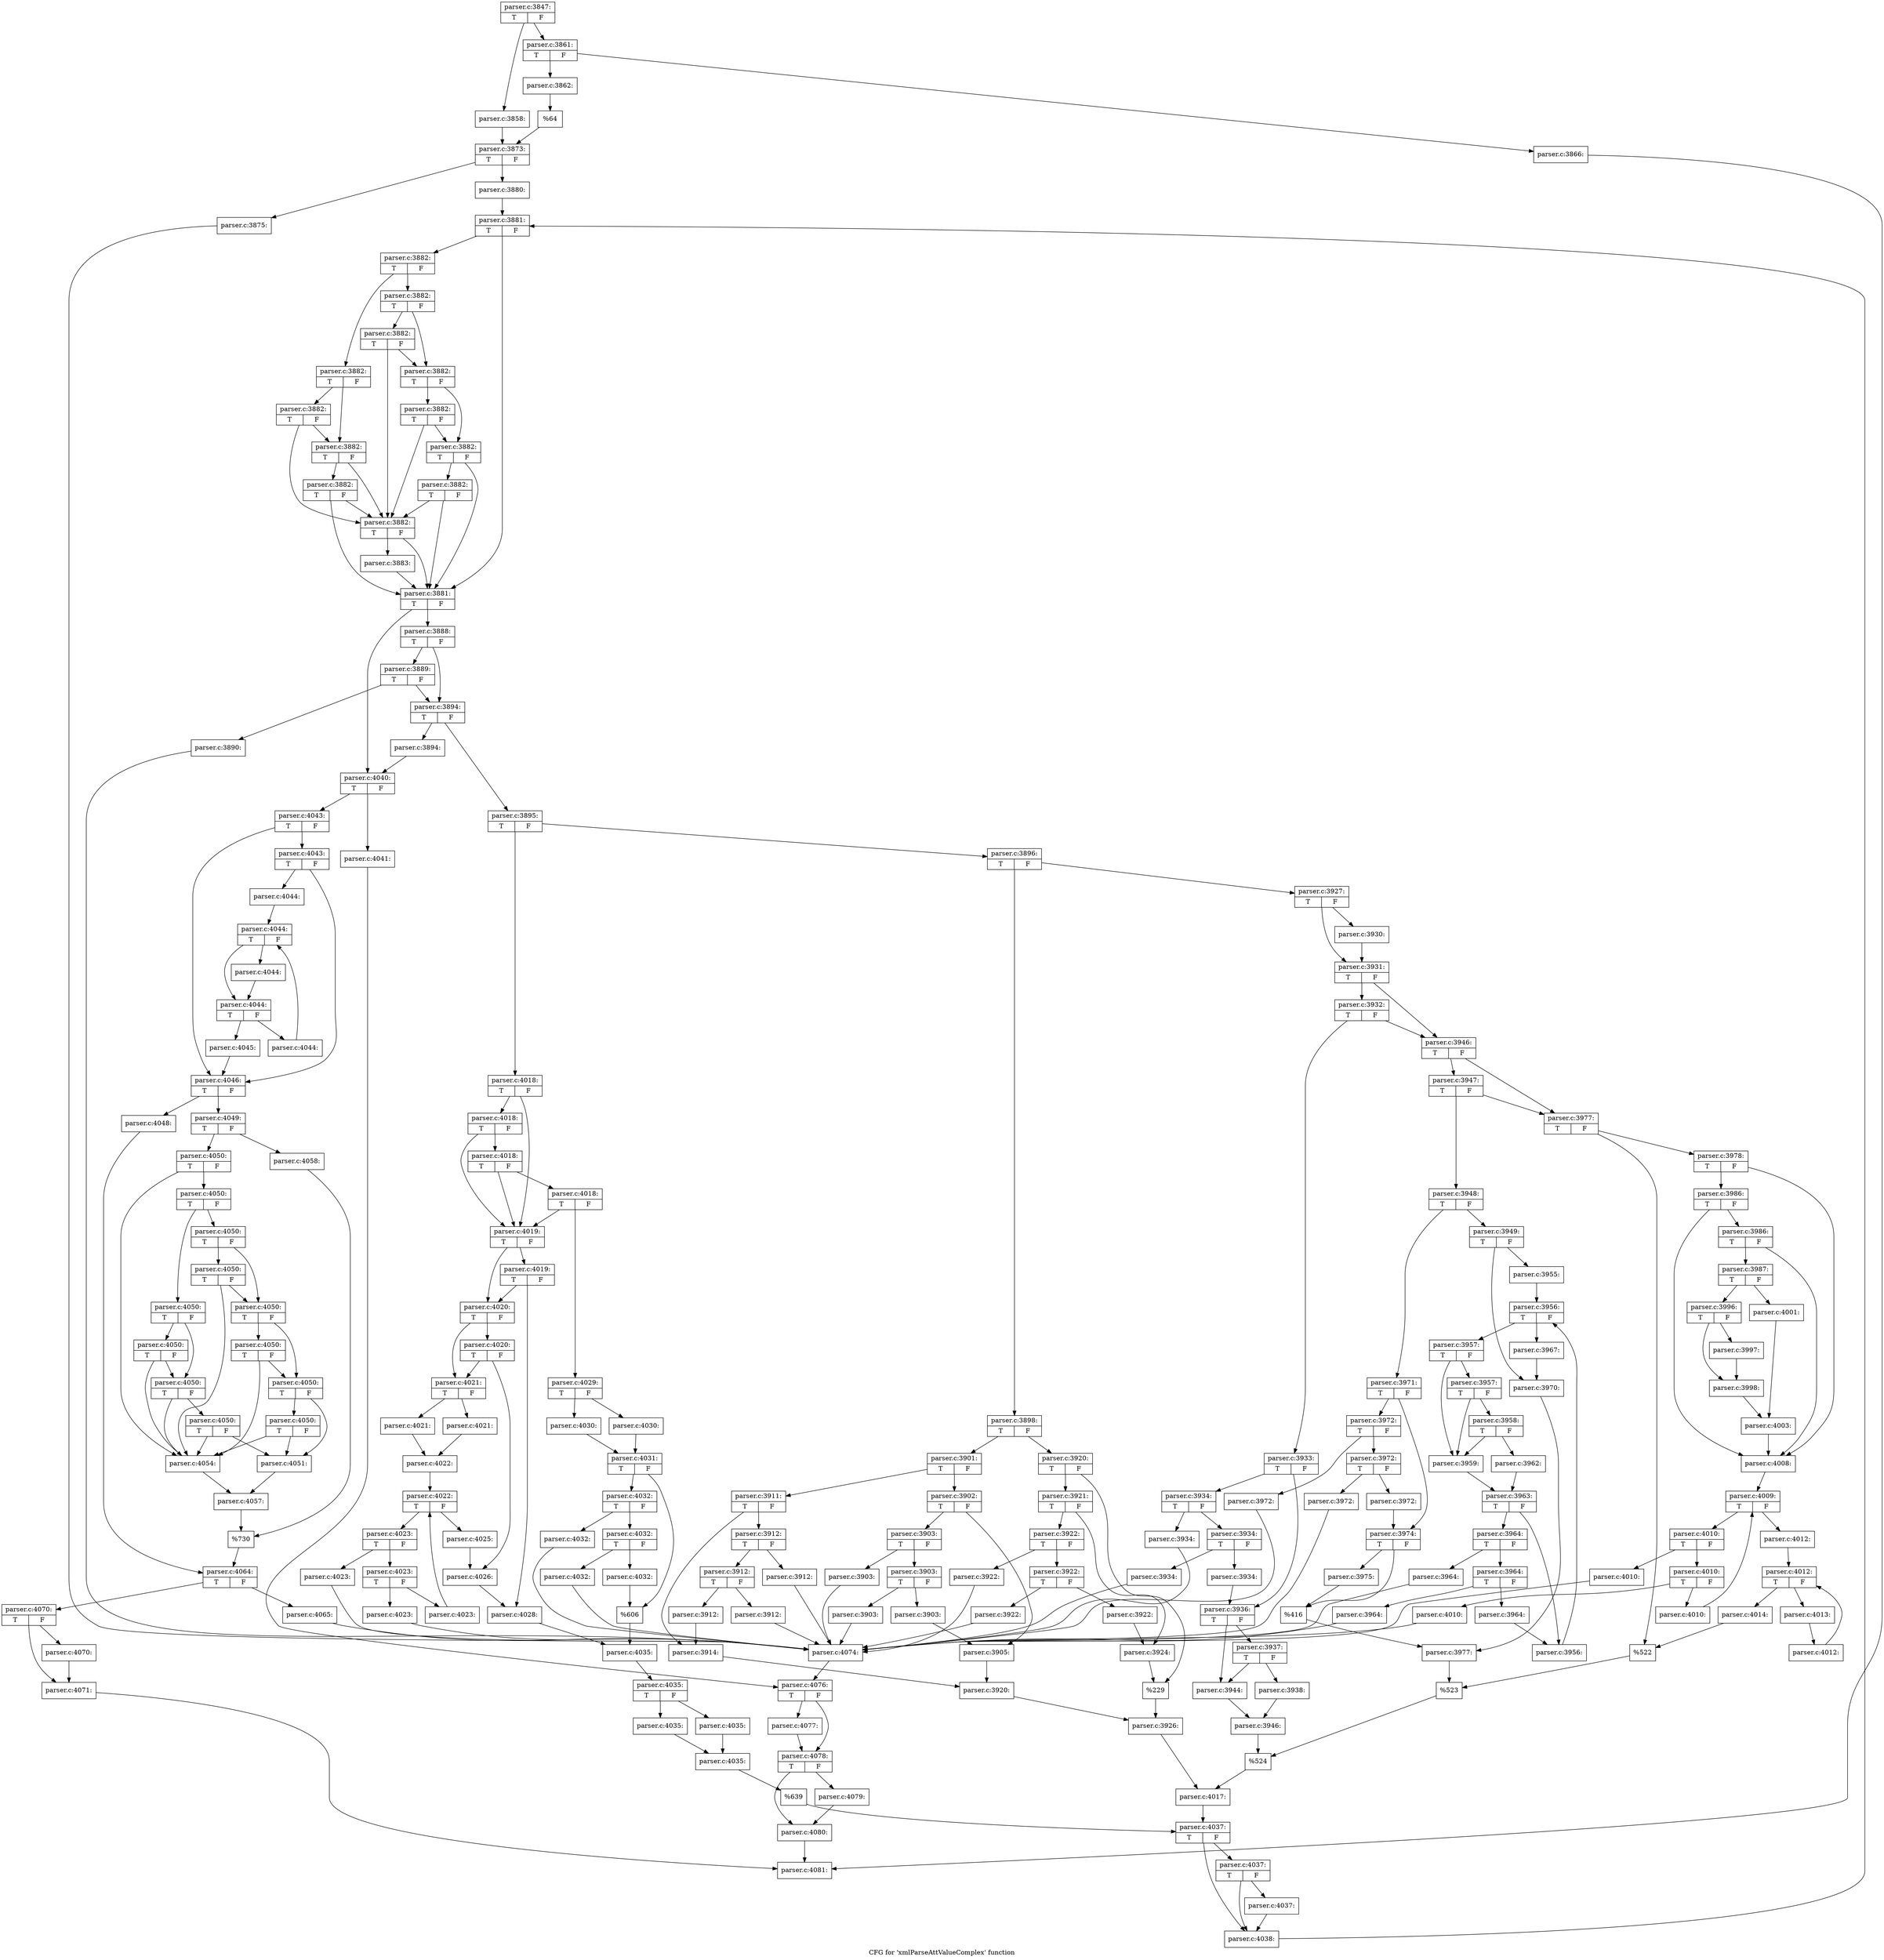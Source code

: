 digraph "CFG for 'xmlParseAttValueComplex' function" {
	label="CFG for 'xmlParseAttValueComplex' function";

	Node0x55d73c106d00 [shape=record,label="{parser.c:3847:|{<s0>T|<s1>F}}"];
	Node0x55d73c106d00 -> Node0x55d73c133800;
	Node0x55d73c106d00 -> Node0x55d73c1338a0;
	Node0x55d73c133800 [shape=record,label="{parser.c:3858:}"];
	Node0x55d73c133800 -> Node0x55d73c133850;
	Node0x55d73c1338a0 [shape=record,label="{parser.c:3861:|{<s0>T|<s1>F}}"];
	Node0x55d73c1338a0 -> Node0x55d73c1342a0;
	Node0x55d73c1338a0 -> Node0x55d73c134340;
	Node0x55d73c1342a0 [shape=record,label="{parser.c:3862:}"];
	Node0x55d73c1342a0 -> Node0x55d73c1342f0;
	Node0x55d73c134340 [shape=record,label="{parser.c:3866:}"];
	Node0x55d73c134340 -> Node0x55d73c106d50;
	Node0x55d73c1342f0 [shape=record,label="{%64}"];
	Node0x55d73c1342f0 -> Node0x55d73c133850;
	Node0x55d73c133850 [shape=record,label="{parser.c:3873:|{<s0>T|<s1>F}}"];
	Node0x55d73c133850 -> Node0x55d73c1357a0;
	Node0x55d73c133850 -> Node0x55d73c1357f0;
	Node0x55d73c1357a0 [shape=record,label="{parser.c:3875:}"];
	Node0x55d73c1357a0 -> Node0x55d73c136320;
	Node0x55d73c1357f0 [shape=record,label="{parser.c:3880:}"];
	Node0x55d73c1357f0 -> Node0x55d73c1365e0;
	Node0x55d73c1365e0 [shape=record,label="{parser.c:3881:|{<s0>T|<s1>F}}"];
	Node0x55d73c1365e0 -> Node0x55d73c136960;
	Node0x55d73c1365e0 -> Node0x55d73c136840;
	Node0x55d73c136960 [shape=record,label="{parser.c:3882:|{<s0>T|<s1>F}}"];
	Node0x55d73c136960 -> Node0x55d73c136fd0;
	Node0x55d73c136960 -> Node0x55d73c137020;
	Node0x55d73c136fd0 [shape=record,label="{parser.c:3882:|{<s0>T|<s1>F}}"];
	Node0x55d73c136fd0 -> Node0x55d73c137230;
	Node0x55d73c136fd0 -> Node0x55d73c1371e0;
	Node0x55d73c137230 [shape=record,label="{parser.c:3882:|{<s0>T|<s1>F}}"];
	Node0x55d73c137230 -> Node0x55d73c1368e0;
	Node0x55d73c137230 -> Node0x55d73c1371e0;
	Node0x55d73c1371e0 [shape=record,label="{parser.c:3882:|{<s0>T|<s1>F}}"];
	Node0x55d73c1371e0 -> Node0x55d73c1368e0;
	Node0x55d73c1371e0 -> Node0x55d73c137190;
	Node0x55d73c137190 [shape=record,label="{parser.c:3882:|{<s0>T|<s1>F}}"];
	Node0x55d73c137190 -> Node0x55d73c1368e0;
	Node0x55d73c137190 -> Node0x55d73c136840;
	Node0x55d73c137020 [shape=record,label="{parser.c:3882:|{<s0>T|<s1>F}}"];
	Node0x55d73c137020 -> Node0x55d73c1378e0;
	Node0x55d73c137020 -> Node0x55d73c137890;
	Node0x55d73c1378e0 [shape=record,label="{parser.c:3882:|{<s0>T|<s1>F}}"];
	Node0x55d73c1378e0 -> Node0x55d73c1368e0;
	Node0x55d73c1378e0 -> Node0x55d73c137890;
	Node0x55d73c137890 [shape=record,label="{parser.c:3882:|{<s0>T|<s1>F}}"];
	Node0x55d73c137890 -> Node0x55d73c137c10;
	Node0x55d73c137890 -> Node0x55d73c137840;
	Node0x55d73c137c10 [shape=record,label="{parser.c:3882:|{<s0>T|<s1>F}}"];
	Node0x55d73c137c10 -> Node0x55d73c1368e0;
	Node0x55d73c137c10 -> Node0x55d73c137840;
	Node0x55d73c137840 [shape=record,label="{parser.c:3882:|{<s0>T|<s1>F}}"];
	Node0x55d73c137840 -> Node0x55d73c137f40;
	Node0x55d73c137840 -> Node0x55d73c136840;
	Node0x55d73c137f40 [shape=record,label="{parser.c:3882:|{<s0>T|<s1>F}}"];
	Node0x55d73c137f40 -> Node0x55d73c1368e0;
	Node0x55d73c137f40 -> Node0x55d73c136840;
	Node0x55d73c1368e0 [shape=record,label="{parser.c:3882:|{<s0>T|<s1>F}}"];
	Node0x55d73c1368e0 -> Node0x55d73c136890;
	Node0x55d73c1368e0 -> Node0x55d73c136840;
	Node0x55d73c136890 [shape=record,label="{parser.c:3883:}"];
	Node0x55d73c136890 -> Node0x55d73c136840;
	Node0x55d73c136840 [shape=record,label="{parser.c:3881:|{<s0>T|<s1>F}}"];
	Node0x55d73c136840 -> Node0x55d73c138470;
	Node0x55d73c136840 -> Node0x55d73c1367c0;
	Node0x55d73c138470 [shape=record,label="{parser.c:3888:|{<s0>T|<s1>F}}"];
	Node0x55d73c138470 -> Node0x55d73c138bd0;
	Node0x55d73c138470 -> Node0x55d73c138b80;
	Node0x55d73c138bd0 [shape=record,label="{parser.c:3889:|{<s0>T|<s1>F}}"];
	Node0x55d73c138bd0 -> Node0x55d73c138b30;
	Node0x55d73c138bd0 -> Node0x55d73c138b80;
	Node0x55d73c138b30 [shape=record,label="{parser.c:3890:}"];
	Node0x55d73c138b30 -> Node0x55d73c136320;
	Node0x55d73c138b80 [shape=record,label="{parser.c:3894:|{<s0>T|<s1>F}}"];
	Node0x55d73c138b80 -> Node0x55d73c139670;
	Node0x55d73c138b80 -> Node0x55d73c1396c0;
	Node0x55d73c139670 [shape=record,label="{parser.c:3894:}"];
	Node0x55d73c139670 -> Node0x55d73c1367c0;
	Node0x55d73c1396c0 [shape=record,label="{parser.c:3895:|{<s0>T|<s1>F}}"];
	Node0x55d73c1396c0 -> Node0x55d73c139a70;
	Node0x55d73c1396c0 -> Node0x55d73c139b10;
	Node0x55d73c139a70 [shape=record,label="{parser.c:3896:|{<s0>T|<s1>F}}"];
	Node0x55d73c139a70 -> Node0x55d73c139fe0;
	Node0x55d73c139a70 -> Node0x55d73c13a080;
	Node0x55d73c139fe0 [shape=record,label="{parser.c:3898:|{<s0>T|<s1>F}}"];
	Node0x55d73c139fe0 -> Node0x55d73c13ab00;
	Node0x55d73c139fe0 -> Node0x55d73c13aba0;
	Node0x55d73c13ab00 [shape=record,label="{parser.c:3901:|{<s0>T|<s1>F}}"];
	Node0x55d73c13ab00 -> Node0x55d73c13af60;
	Node0x55d73c13ab00 -> Node0x55d73c13b000;
	Node0x55d73c13af60 [shape=record,label="{parser.c:3902:|{<s0>T|<s1>F}}"];
	Node0x55d73c13af60 -> Node0x55d73c13b3d0;
	Node0x55d73c13af60 -> Node0x55d73c13b420;
	Node0x55d73c13b3d0 [shape=record,label="{parser.c:3903:|{<s0>T|<s1>F}}"];
	Node0x55d73c13b3d0 -> Node0x55d73c13bfc0;
	Node0x55d73c13b3d0 -> Node0x55d73c13c010;
	Node0x55d73c13bfc0 [shape=record,label="{parser.c:3903:}"];
	Node0x55d73c13bfc0 -> Node0x55d73c136320;
	Node0x55d73c13c010 [shape=record,label="{parser.c:3903:|{<s0>T|<s1>F}}"];
	Node0x55d73c13c010 -> Node0x55d73c13c540;
	Node0x55d73c13c010 -> Node0x55d73c13c590;
	Node0x55d73c13c540 [shape=record,label="{parser.c:3903:}"];
	Node0x55d73c13c540 -> Node0x55d73c136320;
	Node0x55d73c13c590 [shape=record,label="{parser.c:3903:}"];
	Node0x55d73c13c590 -> Node0x55d73c13b420;
	Node0x55d73c13b420 [shape=record,label="{parser.c:3905:}"];
	Node0x55d73c13b420 -> Node0x55d73c13afb0;
	Node0x55d73c13b000 [shape=record,label="{parser.c:3911:|{<s0>T|<s1>F}}"];
	Node0x55d73c13b000 -> Node0x55d73c13d020;
	Node0x55d73c13b000 -> Node0x55d73c13d070;
	Node0x55d73c13d020 [shape=record,label="{parser.c:3912:|{<s0>T|<s1>F}}"];
	Node0x55d73c13d020 -> Node0x55d73c13dc10;
	Node0x55d73c13d020 -> Node0x55d73c13dc60;
	Node0x55d73c13dc10 [shape=record,label="{parser.c:3912:}"];
	Node0x55d73c13dc10 -> Node0x55d73c136320;
	Node0x55d73c13dc60 [shape=record,label="{parser.c:3912:|{<s0>T|<s1>F}}"];
	Node0x55d73c13dc60 -> Node0x55d73c13e190;
	Node0x55d73c13dc60 -> Node0x55d73c13e1e0;
	Node0x55d73c13e190 [shape=record,label="{parser.c:3912:}"];
	Node0x55d73c13e190 -> Node0x55d73c136320;
	Node0x55d73c13e1e0 [shape=record,label="{parser.c:3912:}"];
	Node0x55d73c13e1e0 -> Node0x55d73c13d070;
	Node0x55d73c13d070 [shape=record,label="{parser.c:3914:}"];
	Node0x55d73c13d070 -> Node0x55d73c13afb0;
	Node0x55d73c13afb0 [shape=record,label="{parser.c:3920:}"];
	Node0x55d73c13afb0 -> Node0x55d73c13ab50;
	Node0x55d73c13aba0 [shape=record,label="{parser.c:3920:|{<s0>T|<s1>F}}"];
	Node0x55d73c13aba0 -> Node0x55d73c13fbf0;
	Node0x55d73c13aba0 -> Node0x55d73c13fc40;
	Node0x55d73c13fbf0 [shape=record,label="{parser.c:3921:|{<s0>T|<s1>F}}"];
	Node0x55d73c13fbf0 -> Node0x55d73c140000;
	Node0x55d73c13fbf0 -> Node0x55d73c140050;
	Node0x55d73c140000 [shape=record,label="{parser.c:3922:|{<s0>T|<s1>F}}"];
	Node0x55d73c140000 -> Node0x55d73c140b90;
	Node0x55d73c140000 -> Node0x55d73c140be0;
	Node0x55d73c140b90 [shape=record,label="{parser.c:3922:}"];
	Node0x55d73c140b90 -> Node0x55d73c136320;
	Node0x55d73c140be0 [shape=record,label="{parser.c:3922:|{<s0>T|<s1>F}}"];
	Node0x55d73c140be0 -> Node0x55d73c141110;
	Node0x55d73c140be0 -> Node0x55d73c141160;
	Node0x55d73c141110 [shape=record,label="{parser.c:3922:}"];
	Node0x55d73c141110 -> Node0x55d73c136320;
	Node0x55d73c141160 [shape=record,label="{parser.c:3922:}"];
	Node0x55d73c141160 -> Node0x55d73c140050;
	Node0x55d73c140050 [shape=record,label="{parser.c:3924:}"];
	Node0x55d73c140050 -> Node0x55d73c13fc40;
	Node0x55d73c13fc40 [shape=record,label="{%229}"];
	Node0x55d73c13fc40 -> Node0x55d73c13ab50;
	Node0x55d73c13ab50 [shape=record,label="{parser.c:3926:}"];
	Node0x55d73c13ab50 -> Node0x55d73c13a030;
	Node0x55d73c13a080 [shape=record,label="{parser.c:3927:|{<s0>T|<s1>F}}"];
	Node0x55d73c13a080 -> Node0x55d73c142c10;
	Node0x55d73c13a080 -> Node0x55d73c142c60;
	Node0x55d73c142c10 [shape=record,label="{parser.c:3930:}"];
	Node0x55d73c142c10 -> Node0x55d73c142c60;
	Node0x55d73c142c60 [shape=record,label="{parser.c:3931:|{<s0>T|<s1>F}}"];
	Node0x55d73c142c60 -> Node0x55d73c1435e0;
	Node0x55d73c142c60 -> Node0x55d73c143590;
	Node0x55d73c1435e0 [shape=record,label="{parser.c:3932:|{<s0>T|<s1>F}}"];
	Node0x55d73c1435e0 -> Node0x55d73c1434f0;
	Node0x55d73c1435e0 -> Node0x55d73c143590;
	Node0x55d73c1434f0 [shape=record,label="{parser.c:3933:|{<s0>T|<s1>F}}"];
	Node0x55d73c1434f0 -> Node0x55d73c143d00;
	Node0x55d73c1434f0 -> Node0x55d73c143d50;
	Node0x55d73c143d00 [shape=record,label="{parser.c:3934:|{<s0>T|<s1>F}}"];
	Node0x55d73c143d00 -> Node0x55d73c1447b0;
	Node0x55d73c143d00 -> Node0x55d73c144800;
	Node0x55d73c1447b0 [shape=record,label="{parser.c:3934:}"];
	Node0x55d73c1447b0 -> Node0x55d73c136320;
	Node0x55d73c144800 [shape=record,label="{parser.c:3934:|{<s0>T|<s1>F}}"];
	Node0x55d73c144800 -> Node0x55d73c144d30;
	Node0x55d73c144800 -> Node0x55d73c144d80;
	Node0x55d73c144d30 [shape=record,label="{parser.c:3934:}"];
	Node0x55d73c144d30 -> Node0x55d73c136320;
	Node0x55d73c144d80 [shape=record,label="{parser.c:3934:}"];
	Node0x55d73c144d80 -> Node0x55d73c143d50;
	Node0x55d73c143d50 [shape=record,label="{parser.c:3936:|{<s0>T|<s1>F}}"];
	Node0x55d73c143d50 -> Node0x55d73c145410;
	Node0x55d73c143d50 -> Node0x55d73c1453c0;
	Node0x55d73c145410 [shape=record,label="{parser.c:3937:|{<s0>T|<s1>F}}"];
	Node0x55d73c145410 -> Node0x55d73c145320;
	Node0x55d73c145410 -> Node0x55d73c1453c0;
	Node0x55d73c145320 [shape=record,label="{parser.c:3938:}"];
	Node0x55d73c145320 -> Node0x55d73c145370;
	Node0x55d73c1453c0 [shape=record,label="{parser.c:3944:}"];
	Node0x55d73c1453c0 -> Node0x55d73c145370;
	Node0x55d73c145370 [shape=record,label="{parser.c:3946:}"];
	Node0x55d73c145370 -> Node0x55d73c143540;
	Node0x55d73c143590 [shape=record,label="{parser.c:3946:|{<s0>T|<s1>F}}"];
	Node0x55d73c143590 -> Node0x55d73c147ab0;
	Node0x55d73c143590 -> Node0x55d73c147a60;
	Node0x55d73c147ab0 [shape=record,label="{parser.c:3947:|{<s0>T|<s1>F}}"];
	Node0x55d73c147ab0 -> Node0x55d73c1479c0;
	Node0x55d73c147ab0 -> Node0x55d73c147a60;
	Node0x55d73c1479c0 [shape=record,label="{parser.c:3948:|{<s0>T|<s1>F}}"];
	Node0x55d73c1479c0 -> Node0x55d73c1418a0;
	Node0x55d73c1479c0 -> Node0x55d73c147fe0;
	Node0x55d73c1418a0 [shape=record,label="{parser.c:3949:|{<s0>T|<s1>F}}"];
	Node0x55d73c1418a0 -> Node0x55d73c148eb0;
	Node0x55d73c1418a0 -> Node0x55d73c148f00;
	Node0x55d73c148eb0 [shape=record,label="{parser.c:3955:}"];
	Node0x55d73c148eb0 -> Node0x55d73c149360;
	Node0x55d73c149360 [shape=record,label="{parser.c:3956:|{<s0>T|<s1>F}}"];
	Node0x55d73c149360 -> Node0x55d73c149810;
	Node0x55d73c149360 -> Node0x55d73c149580;
	Node0x55d73c149810 [shape=record,label="{parser.c:3957:|{<s0>T|<s1>F}}"];
	Node0x55d73c149810 -> Node0x55d73c149a00;
	Node0x55d73c149810 -> Node0x55d73c149b70;
	Node0x55d73c149b70 [shape=record,label="{parser.c:3957:|{<s0>T|<s1>F}}"];
	Node0x55d73c149b70 -> Node0x55d73c149a00;
	Node0x55d73c149b70 -> Node0x55d73c149af0;
	Node0x55d73c149af0 [shape=record,label="{parser.c:3958:|{<s0>T|<s1>F}}"];
	Node0x55d73c149af0 -> Node0x55d73c149a00;
	Node0x55d73c149af0 -> Node0x55d73c149aa0;
	Node0x55d73c149a00 [shape=record,label="{parser.c:3959:}"];
	Node0x55d73c149a00 -> Node0x55d73c149a50;
	Node0x55d73c149aa0 [shape=record,label="{parser.c:3962:}"];
	Node0x55d73c149aa0 -> Node0x55d73c149a50;
	Node0x55d73c149a50 [shape=record,label="{parser.c:3963:|{<s0>T|<s1>F}}"];
	Node0x55d73c149a50 -> Node0x55d73c14b1f0;
	Node0x55d73c149a50 -> Node0x55d73c14b240;
	Node0x55d73c14b1f0 [shape=record,label="{parser.c:3964:|{<s0>T|<s1>F}}"];
	Node0x55d73c14b1f0 -> Node0x55d73c14bc70;
	Node0x55d73c14b1f0 -> Node0x55d73c14bcc0;
	Node0x55d73c14bc70 [shape=record,label="{parser.c:3964:}"];
	Node0x55d73c14bc70 -> Node0x55d73c136320;
	Node0x55d73c14bcc0 [shape=record,label="{parser.c:3964:|{<s0>T|<s1>F}}"];
	Node0x55d73c14bcc0 -> Node0x55d73c14c1f0;
	Node0x55d73c14bcc0 -> Node0x55d73c14c240;
	Node0x55d73c14c1f0 [shape=record,label="{parser.c:3964:}"];
	Node0x55d73c14c1f0 -> Node0x55d73c136320;
	Node0x55d73c14c240 [shape=record,label="{parser.c:3964:}"];
	Node0x55d73c14c240 -> Node0x55d73c14b240;
	Node0x55d73c14b240 [shape=record,label="{parser.c:3956:}"];
	Node0x55d73c14b240 -> Node0x55d73c149360;
	Node0x55d73c149580 [shape=record,label="{parser.c:3967:}"];
	Node0x55d73c149580 -> Node0x55d73c148f00;
	Node0x55d73c148f00 [shape=record,label="{parser.c:3970:}"];
	Node0x55d73c148f00 -> Node0x55d73c147f90;
	Node0x55d73c147fe0 [shape=record,label="{parser.c:3971:|{<s0>T|<s1>F}}"];
	Node0x55d73c147fe0 -> Node0x55d73c14cd50;
	Node0x55d73c147fe0 -> Node0x55d73c14cda0;
	Node0x55d73c14cd50 [shape=record,label="{parser.c:3972:|{<s0>T|<s1>F}}"];
	Node0x55d73c14cd50 -> Node0x55d73c14d860;
	Node0x55d73c14cd50 -> Node0x55d73c14d8b0;
	Node0x55d73c14d860 [shape=record,label="{parser.c:3972:}"];
	Node0x55d73c14d860 -> Node0x55d73c136320;
	Node0x55d73c14d8b0 [shape=record,label="{parser.c:3972:|{<s0>T|<s1>F}}"];
	Node0x55d73c14d8b0 -> Node0x55d73c14dde0;
	Node0x55d73c14d8b0 -> Node0x55d73c14de30;
	Node0x55d73c14dde0 [shape=record,label="{parser.c:3972:}"];
	Node0x55d73c14dde0 -> Node0x55d73c136320;
	Node0x55d73c14de30 [shape=record,label="{parser.c:3972:}"];
	Node0x55d73c14de30 -> Node0x55d73c14cda0;
	Node0x55d73c14cda0 [shape=record,label="{parser.c:3974:|{<s0>T|<s1>F}}"];
	Node0x55d73c14cda0 -> Node0x55d73c14e3d0;
	Node0x55d73c14cda0 -> Node0x55d73c14e420;
	Node0x55d73c14e3d0 [shape=record,label="{parser.c:3975:}"];
	Node0x55d73c14e3d0 -> Node0x55d73c14e420;
	Node0x55d73c14e420 [shape=record,label="{%416}"];
	Node0x55d73c14e420 -> Node0x55d73c147f90;
	Node0x55d73c147f90 [shape=record,label="{parser.c:3977:}"];
	Node0x55d73c147f90 -> Node0x55d73c147a10;
	Node0x55d73c147a60 [shape=record,label="{parser.c:3977:|{<s0>T|<s1>F}}"];
	Node0x55d73c147a60 -> Node0x55d73c14f0f0;
	Node0x55d73c147a60 -> Node0x55d73c14f140;
	Node0x55d73c14f0f0 [shape=record,label="{parser.c:3978:|{<s0>T|<s1>F}}"];
	Node0x55d73c14f0f0 -> Node0x55d73c150030;
	Node0x55d73c14f0f0 -> Node0x55d73c14ff60;
	Node0x55d73c150030 [shape=record,label="{parser.c:3986:|{<s0>T|<s1>F}}"];
	Node0x55d73c150030 -> Node0x55d73c14ffb0;
	Node0x55d73c150030 -> Node0x55d73c14ff60;
	Node0x55d73c14ffb0 [shape=record,label="{parser.c:3986:|{<s0>T|<s1>F}}"];
	Node0x55d73c14ffb0 -> Node0x55d73c14ff10;
	Node0x55d73c14ffb0 -> Node0x55d73c14ff60;
	Node0x55d73c14ff10 [shape=record,label="{parser.c:3987:|{<s0>T|<s1>F}}"];
	Node0x55d73c14ff10 -> Node0x55d73c1522c0;
	Node0x55d73c14ff10 -> Node0x55d73c152360;
	Node0x55d73c1522c0 [shape=record,label="{parser.c:3996:|{<s0>T|<s1>F}}"];
	Node0x55d73c1522c0 -> Node0x55d73c152720;
	Node0x55d73c1522c0 -> Node0x55d73c152770;
	Node0x55d73c152720 [shape=record,label="{parser.c:3997:}"];
	Node0x55d73c152720 -> Node0x55d73c152770;
	Node0x55d73c152770 [shape=record,label="{parser.c:3998:}"];
	Node0x55d73c152770 -> Node0x55d73c152310;
	Node0x55d73c152360 [shape=record,label="{parser.c:4001:}"];
	Node0x55d73c152360 -> Node0x55d73c152310;
	Node0x55d73c152310 [shape=record,label="{parser.c:4003:}"];
	Node0x55d73c152310 -> Node0x55d73c14ff60;
	Node0x55d73c14ff60 [shape=record,label="{parser.c:4008:}"];
	Node0x55d73c14ff60 -> Node0x55d73c153b30;
	Node0x55d73c153b30 [shape=record,label="{parser.c:4009:|{<s0>T|<s1>F}}"];
	Node0x55d73c153b30 -> Node0x55d73c154150;
	Node0x55d73c153b30 -> Node0x55d73c153d50;
	Node0x55d73c154150 [shape=record,label="{parser.c:4010:|{<s0>T|<s1>F}}"];
	Node0x55d73c154150 -> Node0x55d73c154b20;
	Node0x55d73c154150 -> Node0x55d73c154b70;
	Node0x55d73c154b20 [shape=record,label="{parser.c:4010:}"];
	Node0x55d73c154b20 -> Node0x55d73c136320;
	Node0x55d73c154b70 [shape=record,label="{parser.c:4010:|{<s0>T|<s1>F}}"];
	Node0x55d73c154b70 -> Node0x55d73c1550a0;
	Node0x55d73c154b70 -> Node0x55d73c1550f0;
	Node0x55d73c1550a0 [shape=record,label="{parser.c:4010:}"];
	Node0x55d73c1550a0 -> Node0x55d73c136320;
	Node0x55d73c1550f0 [shape=record,label="{parser.c:4010:}"];
	Node0x55d73c1550f0 -> Node0x55d73c153b30;
	Node0x55d73c153d50 [shape=record,label="{parser.c:4012:}"];
	Node0x55d73c153d50 -> Node0x55d73c155650;
	Node0x55d73c155650 [shape=record,label="{parser.c:4012:|{<s0>T|<s1>F}}"];
	Node0x55d73c155650 -> Node0x55d73c155930;
	Node0x55d73c155650 -> Node0x55d73c155600;
	Node0x55d73c155930 [shape=record,label="{parser.c:4013:}"];
	Node0x55d73c155930 -> Node0x55d73c1558a0;
	Node0x55d73c1558a0 [shape=record,label="{parser.c:4012:}"];
	Node0x55d73c1558a0 -> Node0x55d73c155650;
	Node0x55d73c155600 [shape=record,label="{parser.c:4014:}"];
	Node0x55d73c155600 -> Node0x55d73c14f140;
	Node0x55d73c14f140 [shape=record,label="{%522}"];
	Node0x55d73c14f140 -> Node0x55d73c147a10;
	Node0x55d73c147a10 [shape=record,label="{%523}"];
	Node0x55d73c147a10 -> Node0x55d73c143540;
	Node0x55d73c143540 [shape=record,label="{%524}"];
	Node0x55d73c143540 -> Node0x55d73c13a030;
	Node0x55d73c13a030 [shape=record,label="{parser.c:4017:}"];
	Node0x55d73c13a030 -> Node0x55d73c139ac0;
	Node0x55d73c139b10 [shape=record,label="{parser.c:4018:|{<s0>T|<s1>F}}"];
	Node0x55d73c139b10 -> Node0x55d73c156c10;
	Node0x55d73c139b10 -> Node0x55d73c156e00;
	Node0x55d73c156e00 [shape=record,label="{parser.c:4018:|{<s0>T|<s1>F}}"];
	Node0x55d73c156e00 -> Node0x55d73c156c10;
	Node0x55d73c156e00 -> Node0x55d73c156d80;
	Node0x55d73c156d80 [shape=record,label="{parser.c:4018:|{<s0>T|<s1>F}}"];
	Node0x55d73c156d80 -> Node0x55d73c156c10;
	Node0x55d73c156d80 -> Node0x55d73c156d00;
	Node0x55d73c156d00 [shape=record,label="{parser.c:4018:|{<s0>T|<s1>F}}"];
	Node0x55d73c156d00 -> Node0x55d73c156c10;
	Node0x55d73c156d00 -> Node0x55d73c156cb0;
	Node0x55d73c156c10 [shape=record,label="{parser.c:4019:|{<s0>T|<s1>F}}"];
	Node0x55d73c156c10 -> Node0x55d73c1577f0;
	Node0x55d73c156c10 -> Node0x55d73c157890;
	Node0x55d73c157890 [shape=record,label="{parser.c:4019:|{<s0>T|<s1>F}}"];
	Node0x55d73c157890 -> Node0x55d73c157840;
	Node0x55d73c157890 -> Node0x55d73c1577f0;
	Node0x55d73c1577f0 [shape=record,label="{parser.c:4020:|{<s0>T|<s1>F}}"];
	Node0x55d73c1577f0 -> Node0x55d73c157e00;
	Node0x55d73c1577f0 -> Node0x55d73c157d60;
	Node0x55d73c157e00 [shape=record,label="{parser.c:4020:|{<s0>T|<s1>F}}"];
	Node0x55d73c157e00 -> Node0x55d73c157db0;
	Node0x55d73c157e00 -> Node0x55d73c157d60;
	Node0x55d73c157d60 [shape=record,label="{parser.c:4021:|{<s0>T|<s1>F}}"];
	Node0x55d73c157d60 -> Node0x55d73c1582a0;
	Node0x55d73c157d60 -> Node0x55d73c158340;
	Node0x55d73c1582a0 [shape=record,label="{parser.c:4021:}"];
	Node0x55d73c1582a0 -> Node0x55d73c1582f0;
	Node0x55d73c158340 [shape=record,label="{parser.c:4021:}"];
	Node0x55d73c158340 -> Node0x55d73c1582f0;
	Node0x55d73c1582f0 [shape=record,label="{parser.c:4022:}"];
	Node0x55d73c1582f0 -> Node0x55d73c158ce0;
	Node0x55d73c158ce0 [shape=record,label="{parser.c:4022:|{<s0>T|<s1>F}}"];
	Node0x55d73c158ce0 -> Node0x55d73c159120;
	Node0x55d73c158ce0 -> Node0x55d73c158ec0;
	Node0x55d73c159120 [shape=record,label="{parser.c:4023:|{<s0>T|<s1>F}}"];
	Node0x55d73c159120 -> Node0x55d73c1599b0;
	Node0x55d73c159120 -> Node0x55d73c159a00;
	Node0x55d73c1599b0 [shape=record,label="{parser.c:4023:}"];
	Node0x55d73c1599b0 -> Node0x55d73c136320;
	Node0x55d73c159a00 [shape=record,label="{parser.c:4023:|{<s0>T|<s1>F}}"];
	Node0x55d73c159a00 -> Node0x55d73c159f30;
	Node0x55d73c159a00 -> Node0x55d73c159f80;
	Node0x55d73c159f30 [shape=record,label="{parser.c:4023:}"];
	Node0x55d73c159f30 -> Node0x55d73c136320;
	Node0x55d73c159f80 [shape=record,label="{parser.c:4023:}"];
	Node0x55d73c159f80 -> Node0x55d73c158ce0;
	Node0x55d73c158ec0 [shape=record,label="{parser.c:4025:}"];
	Node0x55d73c158ec0 -> Node0x55d73c157db0;
	Node0x55d73c157db0 [shape=record,label="{parser.c:4026:}"];
	Node0x55d73c157db0 -> Node0x55d73c157840;
	Node0x55d73c157840 [shape=record,label="{parser.c:4028:}"];
	Node0x55d73c157840 -> Node0x55d73c156c60;
	Node0x55d73c156cb0 [shape=record,label="{parser.c:4029:|{<s0>T|<s1>F}}"];
	Node0x55d73c156cb0 -> Node0x55d73c15aa20;
	Node0x55d73c156cb0 -> Node0x55d73c15aac0;
	Node0x55d73c15aa20 [shape=record,label="{parser.c:4030:}"];
	Node0x55d73c15aa20 -> Node0x55d73c15aa70;
	Node0x55d73c15aac0 [shape=record,label="{parser.c:4030:}"];
	Node0x55d73c15aac0 -> Node0x55d73c15aa70;
	Node0x55d73c15aa70 [shape=record,label="{parser.c:4031:|{<s0>T|<s1>F}}"];
	Node0x55d73c15aa70 -> Node0x55d73c15b5b0;
	Node0x55d73c15aa70 -> Node0x55d73c15b600;
	Node0x55d73c15b5b0 [shape=record,label="{parser.c:4032:|{<s0>T|<s1>F}}"];
	Node0x55d73c15b5b0 -> Node0x55d73c15c1a0;
	Node0x55d73c15b5b0 -> Node0x55d73c15c1f0;
	Node0x55d73c15c1a0 [shape=record,label="{parser.c:4032:}"];
	Node0x55d73c15c1a0 -> Node0x55d73c136320;
	Node0x55d73c15c1f0 [shape=record,label="{parser.c:4032:|{<s0>T|<s1>F}}"];
	Node0x55d73c15c1f0 -> Node0x55d73c15c720;
	Node0x55d73c15c1f0 -> Node0x55d73c15c770;
	Node0x55d73c15c720 [shape=record,label="{parser.c:4032:}"];
	Node0x55d73c15c720 -> Node0x55d73c136320;
	Node0x55d73c15c770 [shape=record,label="{parser.c:4032:}"];
	Node0x55d73c15c770 -> Node0x55d73c15b600;
	Node0x55d73c15b600 [shape=record,label="{%606}"];
	Node0x55d73c15b600 -> Node0x55d73c156c60;
	Node0x55d73c156c60 [shape=record,label="{parser.c:4035:}"];
	Node0x55d73c156c60 -> Node0x55d73c15cea0;
	Node0x55d73c15cea0 [shape=record,label="{parser.c:4035:|{<s0>T|<s1>F}}"];
	Node0x55d73c15cea0 -> Node0x55d73c15d100;
	Node0x55d73c15cea0 -> Node0x55d73c15d1a0;
	Node0x55d73c15d100 [shape=record,label="{parser.c:4035:}"];
	Node0x55d73c15d100 -> Node0x55d73c15d150;
	Node0x55d73c15d1a0 [shape=record,label="{parser.c:4035:}"];
	Node0x55d73c15d1a0 -> Node0x55d73c15d150;
	Node0x55d73c15d150 [shape=record,label="{parser.c:4035:}"];
	Node0x55d73c15d150 -> Node0x55d73c15ce00;
	Node0x55d73c15ce00 [shape=record,label="{%639}"];
	Node0x55d73c15ce00 -> Node0x55d73c139ac0;
	Node0x55d73c139ac0 [shape=record,label="{parser.c:4037:|{<s0>T|<s1>F}}"];
	Node0x55d73c139ac0 -> Node0x55d73c15e600;
	Node0x55d73c139ac0 -> Node0x55d73c15e5b0;
	Node0x55d73c15e600 [shape=record,label="{parser.c:4037:|{<s0>T|<s1>F}}"];
	Node0x55d73c15e600 -> Node0x55d73c15ce50;
	Node0x55d73c15e600 -> Node0x55d73c15e5b0;
	Node0x55d73c15ce50 [shape=record,label="{parser.c:4037:}"];
	Node0x55d73c15ce50 -> Node0x55d73c15e5b0;
	Node0x55d73c15e5b0 [shape=record,label="{parser.c:4038:}"];
	Node0x55d73c15e5b0 -> Node0x55d73c1365e0;
	Node0x55d73c1367c0 [shape=record,label="{parser.c:4040:|{<s0>T|<s1>F}}"];
	Node0x55d73c1367c0 -> Node0x55d73c15f490;
	Node0x55d73c1367c0 -> Node0x55d73c15f4e0;
	Node0x55d73c15f490 [shape=record,label="{parser.c:4041:}"];
	Node0x55d73c15f490 -> Node0x55d73c15f8f0;
	Node0x55d73c15f4e0 [shape=record,label="{parser.c:4043:|{<s0>T|<s1>F}}"];
	Node0x55d73c15f4e0 -> Node0x55d73c15fab0;
	Node0x55d73c15f4e0 -> Node0x55d73c15fa60;
	Node0x55d73c15fab0 [shape=record,label="{parser.c:4043:|{<s0>T|<s1>F}}"];
	Node0x55d73c15fab0 -> Node0x55d73c15fa10;
	Node0x55d73c15fab0 -> Node0x55d73c15fa60;
	Node0x55d73c15fa10 [shape=record,label="{parser.c:4044:}"];
	Node0x55d73c15fa10 -> Node0x55d73c15ff70;
	Node0x55d73c15ff70 [shape=record,label="{parser.c:4044:|{<s0>T|<s1>F}}"];
	Node0x55d73c15ff70 -> Node0x55d73c160260;
	Node0x55d73c15ff70 -> Node0x55d73c160210;
	Node0x55d73c160260 [shape=record,label="{parser.c:4044:}"];
	Node0x55d73c160260 -> Node0x55d73c160210;
	Node0x55d73c160210 [shape=record,label="{parser.c:4044:|{<s0>T|<s1>F}}"];
	Node0x55d73c160210 -> Node0x55d73c160980;
	Node0x55d73c160210 -> Node0x55d73c160190;
	Node0x55d73c160980 [shape=record,label="{parser.c:4044:}"];
	Node0x55d73c160980 -> Node0x55d73c15ff70;
	Node0x55d73c160190 [shape=record,label="{parser.c:4045:}"];
	Node0x55d73c160190 -> Node0x55d73c15fa60;
	Node0x55d73c15fa60 [shape=record,label="{parser.c:4046:|{<s0>T|<s1>F}}"];
	Node0x55d73c15fa60 -> Node0x55d73c161040;
	Node0x55d73c15fa60 -> Node0x55d73c1610e0;
	Node0x55d73c161040 [shape=record,label="{parser.c:4048:}"];
	Node0x55d73c161040 -> Node0x55d73c161090;
	Node0x55d73c1610e0 [shape=record,label="{parser.c:4049:|{<s0>T|<s1>F}}"];
	Node0x55d73c1610e0 -> Node0x55d73c1619a0;
	Node0x55d73c1610e0 -> Node0x55d73c161a40;
	Node0x55d73c1619a0 [shape=record,label="{parser.c:4050:|{<s0>T|<s1>F}}"];
	Node0x55d73c1619a0 -> Node0x55d73c162270;
	Node0x55d73c1619a0 -> Node0x55d73c162220;
	Node0x55d73c162270 [shape=record,label="{parser.c:4050:|{<s0>T|<s1>F}}"];
	Node0x55d73c162270 -> Node0x55d73c1624f0;
	Node0x55d73c162270 -> Node0x55d73c162540;
	Node0x55d73c1624f0 [shape=record,label="{parser.c:4050:|{<s0>T|<s1>F}}"];
	Node0x55d73c1624f0 -> Node0x55d73c1627d0;
	Node0x55d73c1624f0 -> Node0x55d73c162780;
	Node0x55d73c1627d0 [shape=record,label="{parser.c:4050:|{<s0>T|<s1>F}}"];
	Node0x55d73c1627d0 -> Node0x55d73c162220;
	Node0x55d73c1627d0 -> Node0x55d73c162780;
	Node0x55d73c162780 [shape=record,label="{parser.c:4050:|{<s0>T|<s1>F}}"];
	Node0x55d73c162780 -> Node0x55d73c162220;
	Node0x55d73c162780 -> Node0x55d73c162730;
	Node0x55d73c162730 [shape=record,label="{parser.c:4050:|{<s0>T|<s1>F}}"];
	Node0x55d73c162730 -> Node0x55d73c162220;
	Node0x55d73c162730 -> Node0x55d73c162180;
	Node0x55d73c162540 [shape=record,label="{parser.c:4050:|{<s0>T|<s1>F}}"];
	Node0x55d73c162540 -> Node0x55d73c162e80;
	Node0x55d73c162540 -> Node0x55d73c162e30;
	Node0x55d73c162e80 [shape=record,label="{parser.c:4050:|{<s0>T|<s1>F}}"];
	Node0x55d73c162e80 -> Node0x55d73c162220;
	Node0x55d73c162e80 -> Node0x55d73c162e30;
	Node0x55d73c162e30 [shape=record,label="{parser.c:4050:|{<s0>T|<s1>F}}"];
	Node0x55d73c162e30 -> Node0x55d73c1631b0;
	Node0x55d73c162e30 -> Node0x55d73c162de0;
	Node0x55d73c1631b0 [shape=record,label="{parser.c:4050:|{<s0>T|<s1>F}}"];
	Node0x55d73c1631b0 -> Node0x55d73c162220;
	Node0x55d73c1631b0 -> Node0x55d73c162de0;
	Node0x55d73c162de0 [shape=record,label="{parser.c:4050:|{<s0>T|<s1>F}}"];
	Node0x55d73c162de0 -> Node0x55d73c1634e0;
	Node0x55d73c162de0 -> Node0x55d73c162180;
	Node0x55d73c1634e0 [shape=record,label="{parser.c:4050:|{<s0>T|<s1>F}}"];
	Node0x55d73c1634e0 -> Node0x55d73c162220;
	Node0x55d73c1634e0 -> Node0x55d73c162180;
	Node0x55d73c162180 [shape=record,label="{parser.c:4051:}"];
	Node0x55d73c162180 -> Node0x55d73c1621d0;
	Node0x55d73c162220 [shape=record,label="{parser.c:4054:}"];
	Node0x55d73c162220 -> Node0x55d73c1621d0;
	Node0x55d73c1621d0 [shape=record,label="{parser.c:4057:}"];
	Node0x55d73c1621d0 -> Node0x55d73c1619f0;
	Node0x55d73c161a40 [shape=record,label="{parser.c:4058:}"];
	Node0x55d73c161a40 -> Node0x55d73c1619f0;
	Node0x55d73c1619f0 [shape=record,label="{%730}"];
	Node0x55d73c1619f0 -> Node0x55d73c161090;
	Node0x55d73c161090 [shape=record,label="{parser.c:4064:|{<s0>T|<s1>F}}"];
	Node0x55d73c161090 -> Node0x55d73c164520;
	Node0x55d73c161090 -> Node0x55d73c164570;
	Node0x55d73c164520 [shape=record,label="{parser.c:4065:}"];
	Node0x55d73c164520 -> Node0x55d73c136320;
	Node0x55d73c164570 [shape=record,label="{parser.c:4070:|{<s0>T|<s1>F}}"];
	Node0x55d73c164570 -> Node0x55d73c164c50;
	Node0x55d73c164570 -> Node0x55d73c164ca0;
	Node0x55d73c164c50 [shape=record,label="{parser.c:4070:}"];
	Node0x55d73c164c50 -> Node0x55d73c164ca0;
	Node0x55d73c164ca0 [shape=record,label="{parser.c:4071:}"];
	Node0x55d73c164ca0 -> Node0x55d73c106d50;
	Node0x55d73c136320 [shape=record,label="{parser.c:4074:}"];
	Node0x55d73c136320 -> Node0x55d73c15f8f0;
	Node0x55d73c15f8f0 [shape=record,label="{parser.c:4076:|{<s0>T|<s1>F}}"];
	Node0x55d73c15f8f0 -> Node0x55d73c165670;
	Node0x55d73c15f8f0 -> Node0x55d73c1656c0;
	Node0x55d73c165670 [shape=record,label="{parser.c:4077:}"];
	Node0x55d73c165670 -> Node0x55d73c1656c0;
	Node0x55d73c1656c0 [shape=record,label="{parser.c:4078:|{<s0>T|<s1>F}}"];
	Node0x55d73c1656c0 -> Node0x55d73c165bf0;
	Node0x55d73c1656c0 -> Node0x55d73c165c40;
	Node0x55d73c165bf0 [shape=record,label="{parser.c:4079:}"];
	Node0x55d73c165bf0 -> Node0x55d73c165c40;
	Node0x55d73c165c40 [shape=record,label="{parser.c:4080:}"];
	Node0x55d73c165c40 -> Node0x55d73c106d50;
	Node0x55d73c106d50 [shape=record,label="{parser.c:4081:}"];
}
